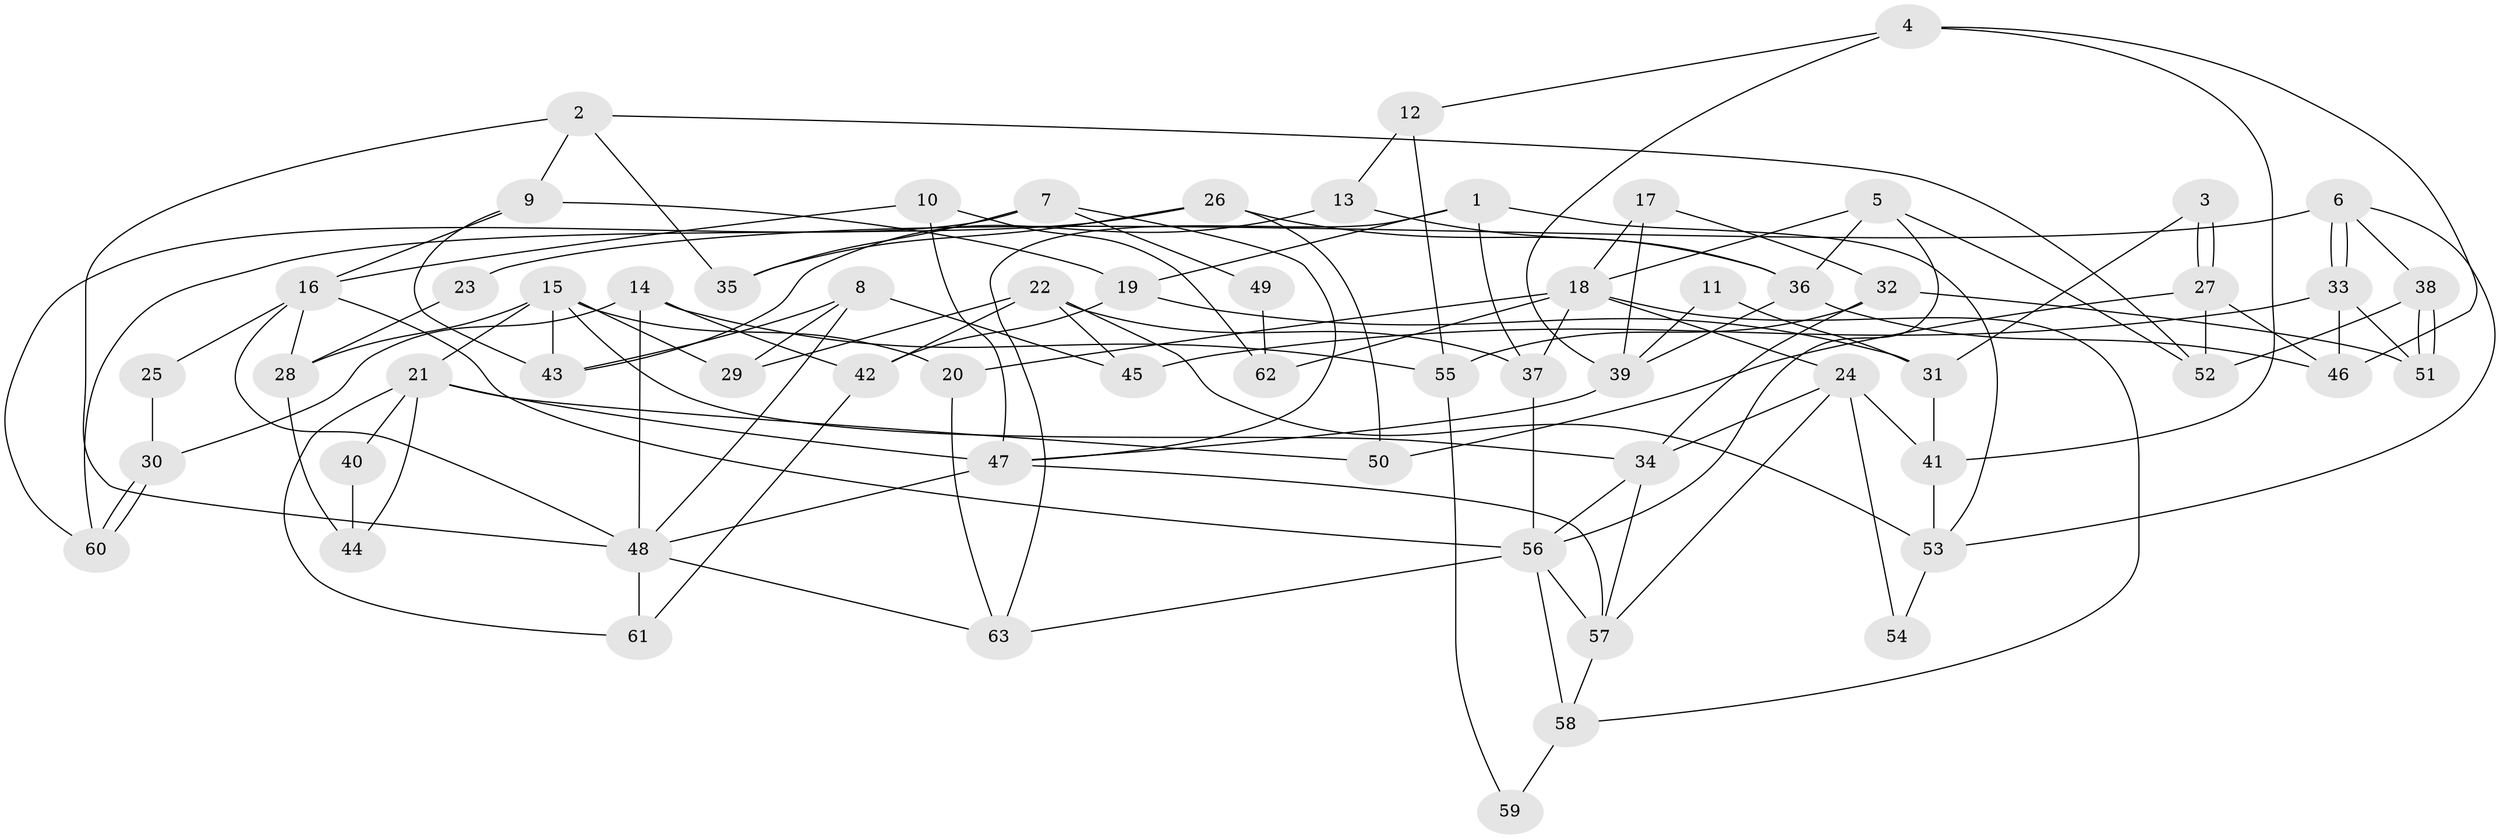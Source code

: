 // Generated by graph-tools (version 1.1) at 2025/15/03/09/25 04:15:07]
// undirected, 63 vertices, 126 edges
graph export_dot {
graph [start="1"]
  node [color=gray90,style=filled];
  1;
  2;
  3;
  4;
  5;
  6;
  7;
  8;
  9;
  10;
  11;
  12;
  13;
  14;
  15;
  16;
  17;
  18;
  19;
  20;
  21;
  22;
  23;
  24;
  25;
  26;
  27;
  28;
  29;
  30;
  31;
  32;
  33;
  34;
  35;
  36;
  37;
  38;
  39;
  40;
  41;
  42;
  43;
  44;
  45;
  46;
  47;
  48;
  49;
  50;
  51;
  52;
  53;
  54;
  55;
  56;
  57;
  58;
  59;
  60;
  61;
  62;
  63;
  1 -- 63;
  1 -- 37;
  1 -- 19;
  1 -- 53;
  2 -- 52;
  2 -- 35;
  2 -- 9;
  2 -- 48;
  3 -- 27;
  3 -- 27;
  3 -- 31;
  4 -- 39;
  4 -- 46;
  4 -- 12;
  4 -- 41;
  5 -- 52;
  5 -- 56;
  5 -- 18;
  5 -- 36;
  6 -- 33;
  6 -- 33;
  6 -- 53;
  6 -- 23;
  6 -- 38;
  7 -- 60;
  7 -- 47;
  7 -- 35;
  7 -- 49;
  8 -- 45;
  8 -- 48;
  8 -- 29;
  8 -- 43;
  9 -- 43;
  9 -- 16;
  9 -- 19;
  10 -- 16;
  10 -- 47;
  10 -- 62;
  11 -- 31;
  11 -- 39;
  12 -- 55;
  12 -- 13;
  13 -- 43;
  13 -- 36;
  14 -- 42;
  14 -- 48;
  14 -- 30;
  14 -- 55;
  15 -- 20;
  15 -- 34;
  15 -- 21;
  15 -- 28;
  15 -- 29;
  15 -- 43;
  16 -- 48;
  16 -- 25;
  16 -- 28;
  16 -- 56;
  17 -- 39;
  17 -- 18;
  17 -- 32;
  18 -- 37;
  18 -- 20;
  18 -- 24;
  18 -- 58;
  18 -- 62;
  19 -- 31;
  19 -- 42;
  20 -- 63;
  21 -- 61;
  21 -- 40;
  21 -- 44;
  21 -- 47;
  21 -- 50;
  22 -- 29;
  22 -- 53;
  22 -- 37;
  22 -- 42;
  22 -- 45;
  23 -- 28;
  24 -- 57;
  24 -- 34;
  24 -- 41;
  24 -- 54;
  25 -- 30;
  26 -- 36;
  26 -- 50;
  26 -- 35;
  26 -- 60;
  27 -- 46;
  27 -- 50;
  27 -- 52;
  28 -- 44;
  30 -- 60;
  30 -- 60;
  31 -- 41;
  32 -- 34;
  32 -- 51;
  32 -- 55;
  33 -- 51;
  33 -- 45;
  33 -- 46;
  34 -- 56;
  34 -- 57;
  36 -- 39;
  36 -- 46;
  37 -- 56;
  38 -- 51;
  38 -- 51;
  38 -- 52;
  39 -- 47;
  40 -- 44;
  41 -- 53;
  42 -- 61;
  47 -- 57;
  47 -- 48;
  48 -- 61;
  48 -- 63;
  49 -- 62;
  53 -- 54;
  55 -- 59;
  56 -- 58;
  56 -- 57;
  56 -- 63;
  57 -- 58;
  58 -- 59;
}
